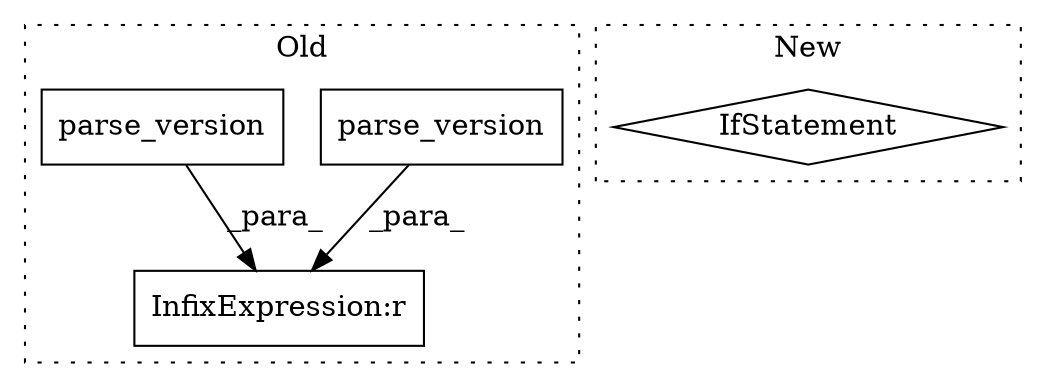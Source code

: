 digraph G {
subgraph cluster0 {
1 [label="parse_version" a="32" s="16551,16579" l="14,1" shape="box"];
3 [label="InfixExpression:r" a="27" s="16580" l="4" shape="box"];
4 [label="parse_version" a="32" s="16584,16606" l="14,1" shape="box"];
label = "Old";
style="dotted";
}
subgraph cluster1 {
2 [label="IfStatement" a="25" s="16280,16311" l="4,2" shape="diamond"];
label = "New";
style="dotted";
}
1 -> 3 [label="_para_"];
4 -> 3 [label="_para_"];
}